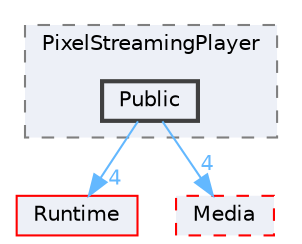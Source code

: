 digraph "Public"
{
 // INTERACTIVE_SVG=YES
 // LATEX_PDF_SIZE
  bgcolor="transparent";
  edge [fontname=Helvetica,fontsize=10,labelfontname=Helvetica,labelfontsize=10];
  node [fontname=Helvetica,fontsize=10,shape=box,height=0.2,width=0.4];
  compound=true
  subgraph clusterdir_ff520e0dcfbc0ab164f59b3e706ecfbe {
    graph [ bgcolor="#edf0f7", pencolor="grey50", label="PixelStreamingPlayer", fontname=Helvetica,fontsize=10 style="filled,dashed", URL="dir_ff520e0dcfbc0ab164f59b3e706ecfbe.html",tooltip=""]
  dir_7547bc2c3e05e7531651d9aa54a37774 [label="Public", fillcolor="#edf0f7", color="grey25", style="filled,bold", URL="dir_7547bc2c3e05e7531651d9aa54a37774.html",tooltip=""];
  }
  dir_7536b172fbd480bfd146a1b1acd6856b [label="Runtime", fillcolor="#edf0f7", color="red", style="filled", URL="dir_7536b172fbd480bfd146a1b1acd6856b.html",tooltip=""];
  dir_e7545ee2be72abf41ff78291809f57ef [label="Media", fillcolor="#edf0f7", color="red", style="filled,dashed", URL="dir_e7545ee2be72abf41ff78291809f57ef.html",tooltip=""];
  dir_7547bc2c3e05e7531651d9aa54a37774->dir_7536b172fbd480bfd146a1b1acd6856b [headlabel="4", labeldistance=1.5 headhref="dir_000820_000984.html" href="dir_000820_000984.html" color="steelblue1" fontcolor="steelblue1"];
  dir_7547bc2c3e05e7531651d9aa54a37774->dir_e7545ee2be72abf41ff78291809f57ef [headlabel="4", labeldistance=1.5 headhref="dir_000820_000610.html" href="dir_000820_000610.html" color="steelblue1" fontcolor="steelblue1"];
}
